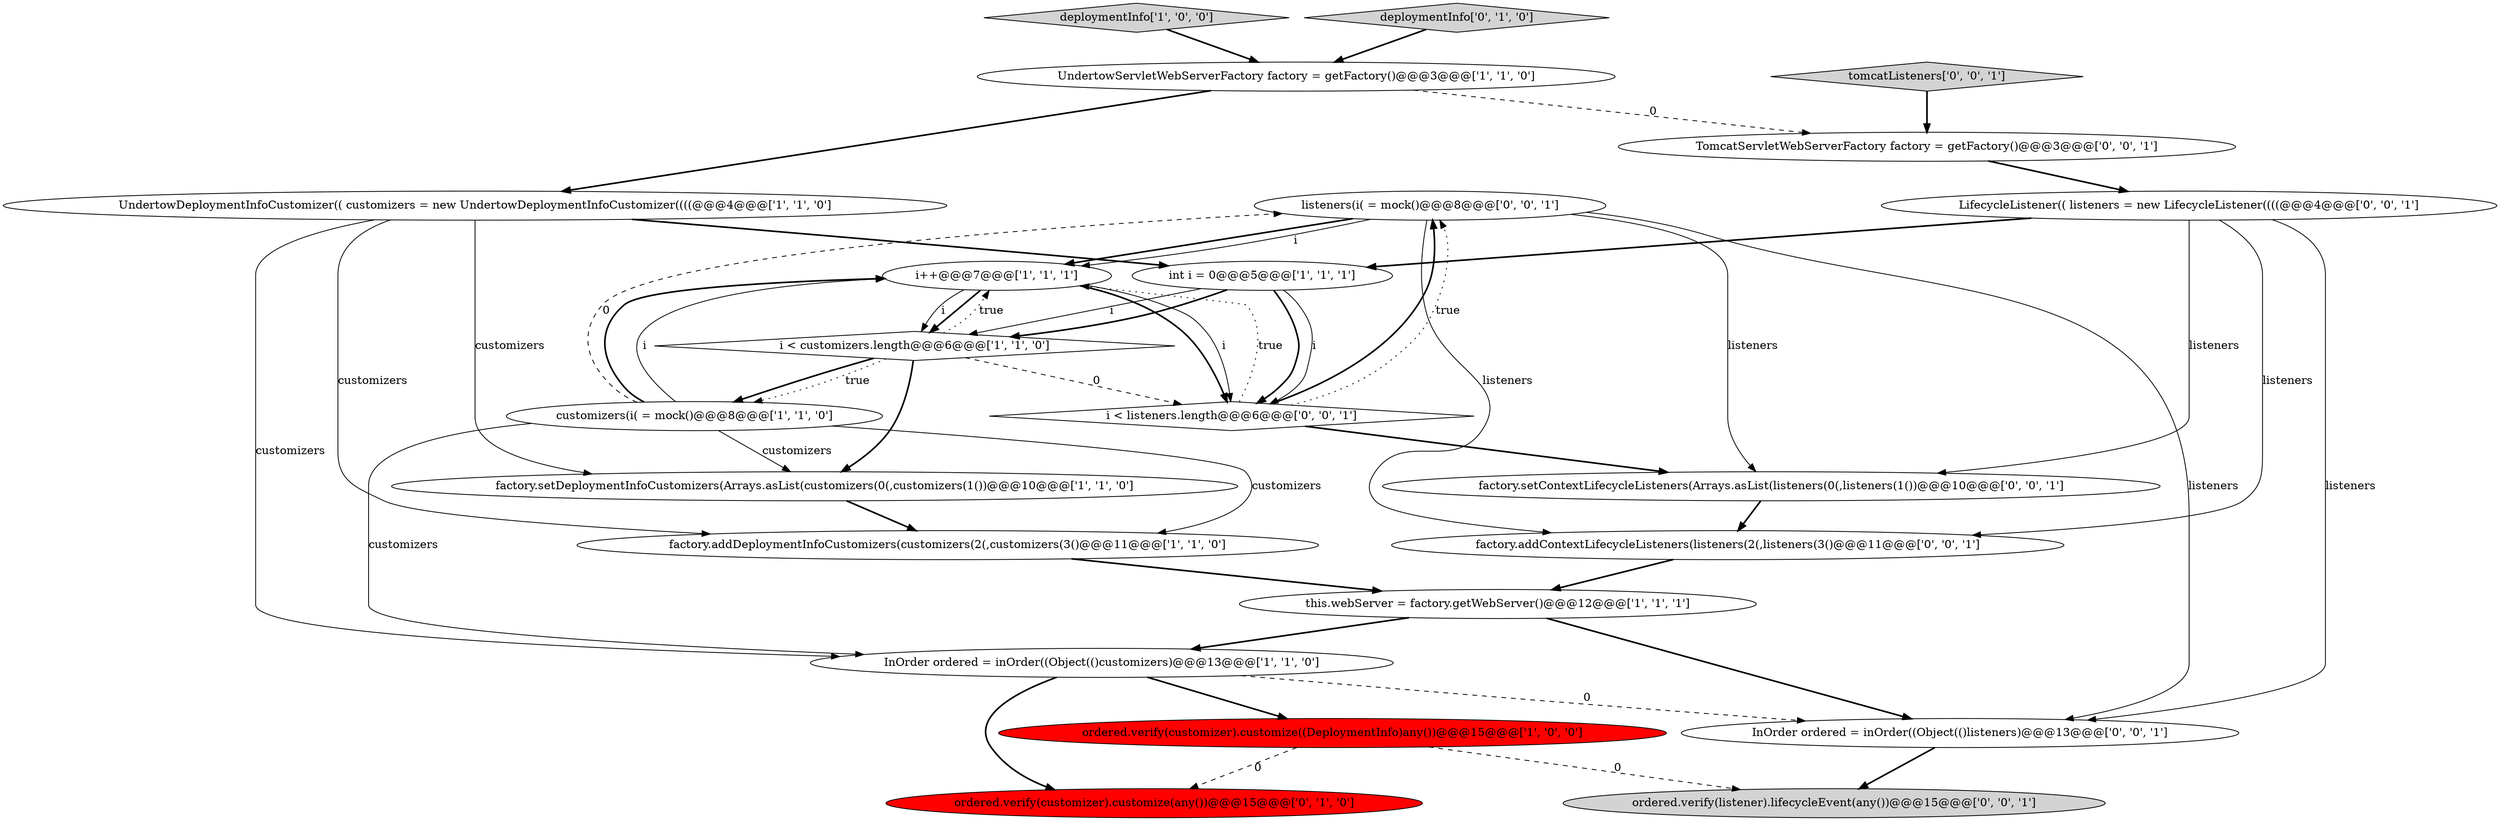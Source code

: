 digraph {
5 [style = filled, label = "ordered.verify(customizer).customize((DeploymentInfo)any())@@@15@@@['1', '0', '0']", fillcolor = red, shape = ellipse image = "AAA1AAABBB1BBB"];
2 [style = filled, label = "deploymentInfo['1', '0', '0']", fillcolor = lightgray, shape = diamond image = "AAA0AAABBB1BBB"];
10 [style = filled, label = "i++@@@7@@@['1', '1', '1']", fillcolor = white, shape = ellipse image = "AAA0AAABBB1BBB"];
4 [style = filled, label = "int i = 0@@@5@@@['1', '1', '1']", fillcolor = white, shape = ellipse image = "AAA0AAABBB1BBB"];
3 [style = filled, label = "customizers(i( = mock()@@@8@@@['1', '1', '0']", fillcolor = white, shape = ellipse image = "AAA0AAABBB1BBB"];
15 [style = filled, label = "i < listeners.length@@@6@@@['0', '0', '1']", fillcolor = white, shape = diamond image = "AAA0AAABBB3BBB"];
8 [style = filled, label = "InOrder ordered = inOrder((Object(()customizers)@@@13@@@['1', '1', '0']", fillcolor = white, shape = ellipse image = "AAA0AAABBB1BBB"];
21 [style = filled, label = "listeners(i( = mock()@@@8@@@['0', '0', '1']", fillcolor = white, shape = ellipse image = "AAA0AAABBB3BBB"];
0 [style = filled, label = "i < customizers.length@@@6@@@['1', '1', '0']", fillcolor = white, shape = diamond image = "AAA0AAABBB1BBB"];
20 [style = filled, label = "TomcatServletWebServerFactory factory = getFactory()@@@3@@@['0', '0', '1']", fillcolor = white, shape = ellipse image = "AAA0AAABBB3BBB"];
13 [style = filled, label = "ordered.verify(customizer).customize(any())@@@15@@@['0', '1', '0']", fillcolor = red, shape = ellipse image = "AAA1AAABBB2BBB"];
1 [style = filled, label = "factory.addDeploymentInfoCustomizers(customizers(2(,customizers(3()@@@11@@@['1', '1', '0']", fillcolor = white, shape = ellipse image = "AAA0AAABBB1BBB"];
17 [style = filled, label = "LifecycleListener(( listeners = new LifecycleListener((((@@@4@@@['0', '0', '1']", fillcolor = white, shape = ellipse image = "AAA0AAABBB3BBB"];
22 [style = filled, label = "factory.setContextLifecycleListeners(Arrays.asList(listeners(0(,listeners(1())@@@10@@@['0', '0', '1']", fillcolor = white, shape = ellipse image = "AAA0AAABBB3BBB"];
12 [style = filled, label = "deploymentInfo['0', '1', '0']", fillcolor = lightgray, shape = diamond image = "AAA0AAABBB2BBB"];
14 [style = filled, label = "factory.addContextLifecycleListeners(listeners(2(,listeners(3()@@@11@@@['0', '0', '1']", fillcolor = white, shape = ellipse image = "AAA0AAABBB3BBB"];
16 [style = filled, label = "InOrder ordered = inOrder((Object(()listeners)@@@13@@@['0', '0', '1']", fillcolor = white, shape = ellipse image = "AAA0AAABBB3BBB"];
19 [style = filled, label = "tomcatListeners['0', '0', '1']", fillcolor = lightgray, shape = diamond image = "AAA0AAABBB3BBB"];
9 [style = filled, label = "UndertowServletWebServerFactory factory = getFactory()@@@3@@@['1', '1', '0']", fillcolor = white, shape = ellipse image = "AAA0AAABBB1BBB"];
18 [style = filled, label = "ordered.verify(listener).lifecycleEvent(any())@@@15@@@['0', '0', '1']", fillcolor = lightgray, shape = ellipse image = "AAA0AAABBB3BBB"];
11 [style = filled, label = "factory.setDeploymentInfoCustomizers(Arrays.asList(customizers(0(,customizers(1())@@@10@@@['1', '1', '0']", fillcolor = white, shape = ellipse image = "AAA0AAABBB1BBB"];
7 [style = filled, label = "this.webServer = factory.getWebServer()@@@12@@@['1', '1', '1']", fillcolor = white, shape = ellipse image = "AAA0AAABBB1BBB"];
6 [style = filled, label = "UndertowDeploymentInfoCustomizer(( customizers = new UndertowDeploymentInfoCustomizer((((@@@4@@@['1', '1', '0']", fillcolor = white, shape = ellipse image = "AAA0AAABBB1BBB"];
3->11 [style = solid, label="customizers"];
0->3 [style = bold, label=""];
5->13 [style = dashed, label="0"];
9->20 [style = dashed, label="0"];
21->10 [style = bold, label=""];
8->16 [style = dashed, label="0"];
20->17 [style = bold, label=""];
16->18 [style = bold, label=""];
10->15 [style = bold, label=""];
17->14 [style = solid, label="listeners"];
3->21 [style = dashed, label="0"];
0->10 [style = dotted, label="true"];
11->1 [style = bold, label=""];
6->11 [style = solid, label="customizers"];
15->21 [style = bold, label=""];
19->20 [style = bold, label=""];
4->15 [style = bold, label=""];
10->0 [style = solid, label="i"];
0->15 [style = dashed, label="0"];
0->11 [style = bold, label=""];
21->22 [style = solid, label="listeners"];
6->1 [style = solid, label="customizers"];
15->10 [style = dotted, label="true"];
2->9 [style = bold, label=""];
15->21 [style = dotted, label="true"];
5->18 [style = dashed, label="0"];
7->8 [style = bold, label=""];
12->9 [style = bold, label=""];
1->7 [style = bold, label=""];
17->22 [style = solid, label="listeners"];
15->22 [style = bold, label=""];
4->0 [style = bold, label=""];
9->6 [style = bold, label=""];
14->7 [style = bold, label=""];
3->10 [style = bold, label=""];
6->4 [style = bold, label=""];
3->10 [style = solid, label="i"];
21->14 [style = solid, label="listeners"];
17->16 [style = solid, label="listeners"];
8->5 [style = bold, label=""];
10->15 [style = solid, label="i"];
4->15 [style = solid, label="i"];
10->0 [style = bold, label=""];
7->16 [style = bold, label=""];
6->8 [style = solid, label="customizers"];
4->0 [style = solid, label="i"];
21->16 [style = solid, label="listeners"];
21->10 [style = solid, label="i"];
0->3 [style = dotted, label="true"];
3->8 [style = solid, label="customizers"];
22->14 [style = bold, label=""];
17->4 [style = bold, label=""];
8->13 [style = bold, label=""];
3->1 [style = solid, label="customizers"];
}
